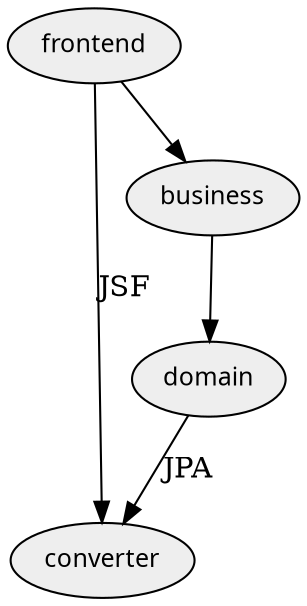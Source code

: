 digraph application_layout
{
  node [fontname=Verdana,fontsize=12];
  node [style=filled];
  node [fillcolor="#EEEEEE"];
  node [color="black"];
  edge [color="black"];

  frontend -> converter [label = "JSF"];
  frontend -> business;
  business -> domain;
  domain -> converter [label = "JPA"];
}

